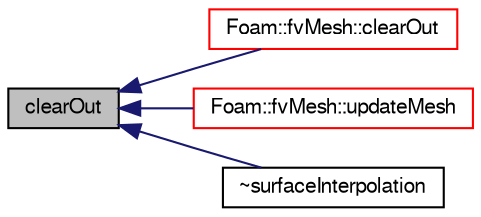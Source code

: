 digraph "clearOut"
{
  bgcolor="transparent";
  edge [fontname="FreeSans",fontsize="10",labelfontname="FreeSans",labelfontsize="10"];
  node [fontname="FreeSans",fontsize="10",shape=record];
  rankdir="LR";
  Node8 [label="clearOut",height=0.2,width=0.4,color="black", fillcolor="grey75", style="filled", fontcolor="black"];
  Node8 -> Node9 [dir="back",color="midnightblue",fontsize="10",style="solid",fontname="FreeSans"];
  Node9 [label="Foam::fvMesh::clearOut",height=0.2,width=0.4,color="red",URL="$a22766.html#af320697688df08f1438d37a86bcaf25d",tooltip="Clear all geometry and addressing. "];
  Node8 -> Node1914 [dir="back",color="midnightblue",fontsize="10",style="solid",fontname="FreeSans"];
  Node1914 [label="Foam::fvMesh::updateMesh",height=0.2,width=0.4,color="red",URL="$a22766.html#a9c8cde0b192708d622d874f8cc2df66d",tooltip="Update mesh corresponding to the given map. "];
  Node8 -> Node2040 [dir="back",color="midnightblue",fontsize="10",style="solid",fontname="FreeSans"];
  Node2040 [label="~surfaceInterpolation",height=0.2,width=0.4,color="black",URL="$a23274.html#af38647e6f6547df599e8a7e90dfca8dd",tooltip="Destructor. "];
}
